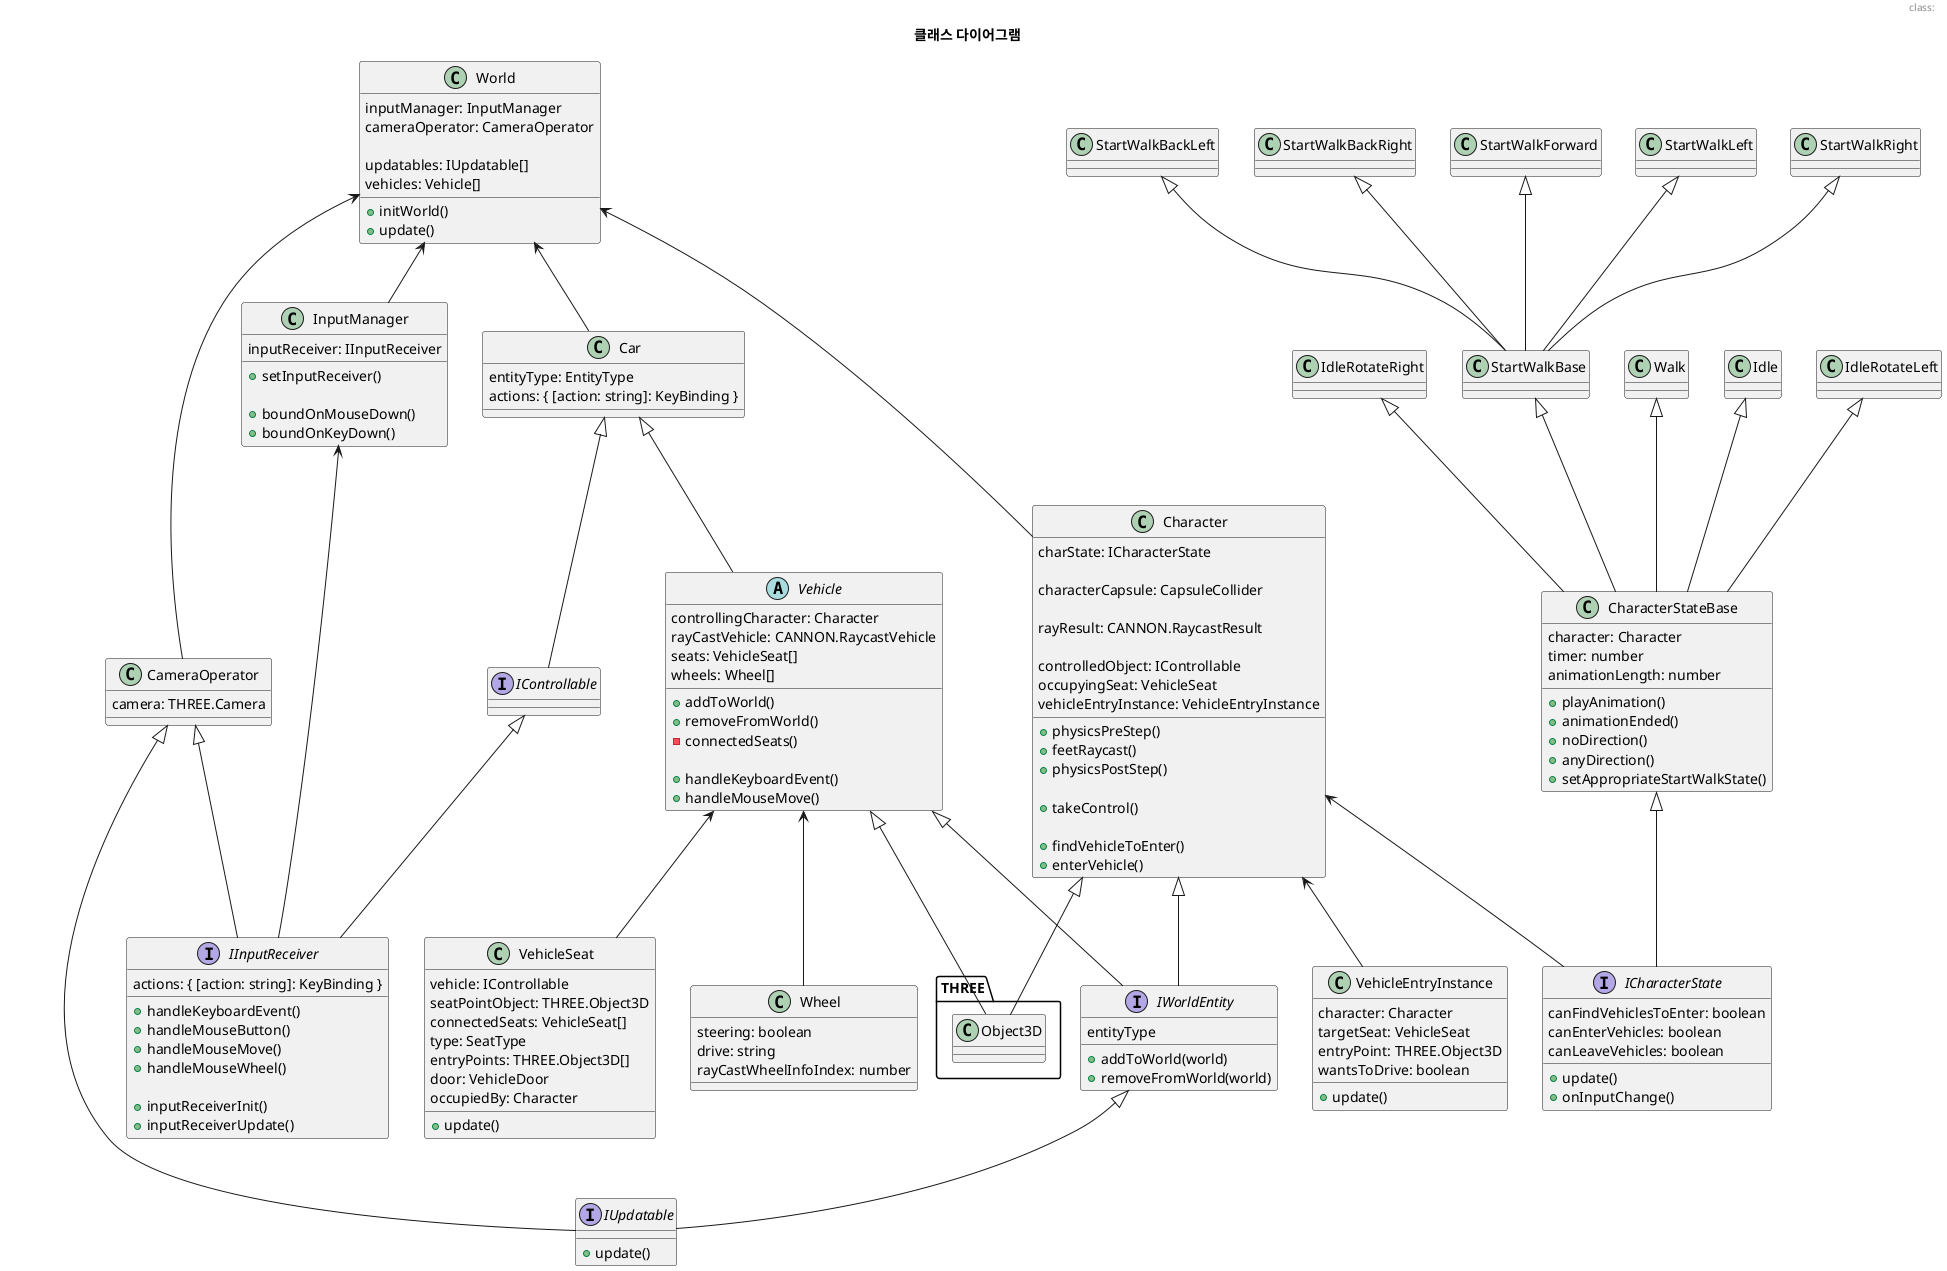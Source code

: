 @startuml class-diagram
!define COMMENT(x) <color:grey>x</color>
 
scale 1
title 클래스 다이어그램

header
class: 
endheader

class World {
  inputManager: InputManager
  cameraOperator: CameraOperator

  updatables: IUpdatable[]
  vehicles: Vehicle[]

  +initWorld()
  +update()
}

interface IInputReceiver {
  actions: { [action: string]: KeyBinding }

  +handleKeyboardEvent()
  +handleMouseButton()
  +handleMouseMove()
  +handleMouseWheel()

  +inputReceiverInit()
  +inputReceiverUpdate()
}

interface IUpdatable {
  +update()
}

interface IWorldEntity {
  entityType

  +addToWorld(world)
  +removeFromWorld(world)
}

class InputManager {
  inputReceiver: IInputReceiver

  +setInputReceiver()

  +boundOnMouseDown()
  +boundOnKeyDown()  
}

class CameraOperator {
  camera: THREE.Camera
}

class Character {
  charState: ICharacterState

  characterCapsule: CapsuleCollider
  
  rayResult: CANNON.RaycastResult  

  controlledObject: IControllable
  occupyingSeat: VehicleSeat
  vehicleEntryInstance: VehicleEntryInstance

  +physicsPreStep()
  +feetRaycast()
  +physicsPostStep()

  +takeControl()

  +findVehicleToEnter()
  +enterVehicle()
}

'''
''' Character State & Animation
'''
interface ICharacterState {
  canFindVehiclesToEnter: boolean
  canEnterVehicles: boolean
  canLeaveVehicles: boolean
  
  +update()
  +onInputChange()
}

class CharacterStateBase {
  character: Character
  timer: number
  animationLength: number

  +playAnimation()
  +animationEnded()
  +noDirection()
  +anyDirection()
  +setAppropriateStartWalkState()
}

'''
''' Vehicle
'''
interface IControllable {

}

class Car {
  entityType: EntityType
  actions: { [action: string]: KeyBinding }
}

abstract class Vehicle {
  controllingCharacter: Character
  rayCastVehicle: CANNON.RaycastVehicle
  seats: VehicleSeat[]
  wheels: Wheel[]

  +addToWorld()
  +removeFromWorld()
  -connectedSeats()

  +handleKeyboardEvent()
  +handleMouseMove()
}

class Wheel {
  steering: boolean
  drive: string
  rayCastWheelInfoIndex: number
}

class VehicleSeat {
  vehicle: IControllable
  seatPointObject: THREE.Object3D
  connectedSeats: VehicleSeat[]
  type: SeatType
  entryPoints: THREE.Object3D[]
  door: VehicleDoor
  occupiedBy: Character

  +update()
}

class VehicleEntryInstance {
  character: Character
  targetSeat: VehicleSeat
  entryPoint: THREE.Object3D
  wantsToDrive: boolean

  +update()
}


IWorldEntity <|-- IUpdatable
Character <|-- THREE.Object3D
Character <|-- IWorldEntity

World <-- Character
World <-- CameraOperator
World <-- InputManager
World <-- Car

InputManager <-- IInputReceiver

CameraOperator <|-- IInputReceiver
CameraOperator <|-- IUpdatable

''' Character State '''
CharacterStateBase <|-- ICharacterState
Idle <|-- CharacterStateBase
IdleRotateLeft <|-- CharacterStateBase
IdleRotateRight <|-- CharacterStateBase
StartWalkBase <|-- CharacterStateBase
StartWalkForward <|-- StartWalkBase
StartWalkLeft <|-- StartWalkBase
StartWalkRight <|-- StartWalkBase
StartWalkBackLeft <|-- StartWalkBase
StartWalkBackRight <|-- StartWalkBase
Walk <|-- CharacterStateBase

Character <-- ICharacterState

''' Vehicle '''
IControllable <|-- IInputReceiver

Vehicle <|-- THREE.Object3D
Vehicle <|-- IWorldEntity
Vehicle <-- Wheel
Vehicle <-- VehicleSeat

Car <|-- Vehicle
Car <|-- IControllable

Character <-- VehicleEntryInstance







' class SamplePage {
'   COMMENT(실제 사용자가 작성하는 테스트 페이지)
'   COMMENT(JSON값을 파싱후 AvatarWrapper 생성)
' }

' class AvatarTeature {  
'   -movespeed: number
'   -useGLTF
'   +moveLeft(delta)
'   +moveRight(delta)
'   +moveForward(delta)
'   +moveBack(delta)
' }

' class AvatarExample {  
'   -movespeed: number
'   -path: string
'   -useGLTF(path)
'   +moveLeft(delta)
'   +moveRight(delta)
'   +moveForward(delta)
'   +moveBack(delta)
' }

' class SpaceExample {    
'   -path: string
'   -isDoorOpen: boolean
'   -useGLTF(path)
'   +openDoor()
'   +closeDoor()  
' }

' class AvatarWrapper {
'   -keyinfos: MobxValue
'   -useFrame
' }

' class SpaceWrapper {
'   -keyinfos: MobxValue
'   -useFrame
' }

' interface IAvatarFunction {
'   +moveLeft(delta)
'   +moveRight(delta)
'   +moveForward(delta)
'   +moveBack(delta)
' }

' interface ISpaceFunction {
'   +openDoor()
'   +closeDoor()  
' }

' class KeyboardControls {
'   -KeyInputItem(target)
' }

' class KeyinfoStore {
'   -keyinfos: observable
'   +setKeyState(target, press)
' }

' object MetaComponentJSON {
'   id
'   name
'   path
'   ...
'   transform
'   keyinput
'   interaction
'   ...
' }

' SamplePage <-- MetaComponentJSON
' SamplePage <-- AvatarWrapper
' SamplePage <-- SpaceWrapper
' AvatarWrapper *-- AvatarExample
' SpaceWrapper *-- SpaceExample
' AvatarTeature <|-- IAvatarFunction
' AvatarExample <|-- IAvatarFunction
' SpaceExample <|-- ISpaceFunction
' AvatarWrapper <-- KeyinfoStore: AvatarWrapper, SpaceWrapper에서\n keyinfos를 통해 Key값의\n변화를 감지한다.
' SpaceWrapper <-- KeyinfoStore
' KeyinfoStore <-- KeyboardControls: a, ArrowLeft 키 등을 누르면 \n전역 KeyinfoStore 값이 바뀐다.

' note top of AvatarTeature: 유저가 만드는 Avatar별로\nComponent가 생성될 때 가정
' note top of AvatarExample: 하나의 공통 AvatarComponent가\n생성될 때 가정
 
@enduml